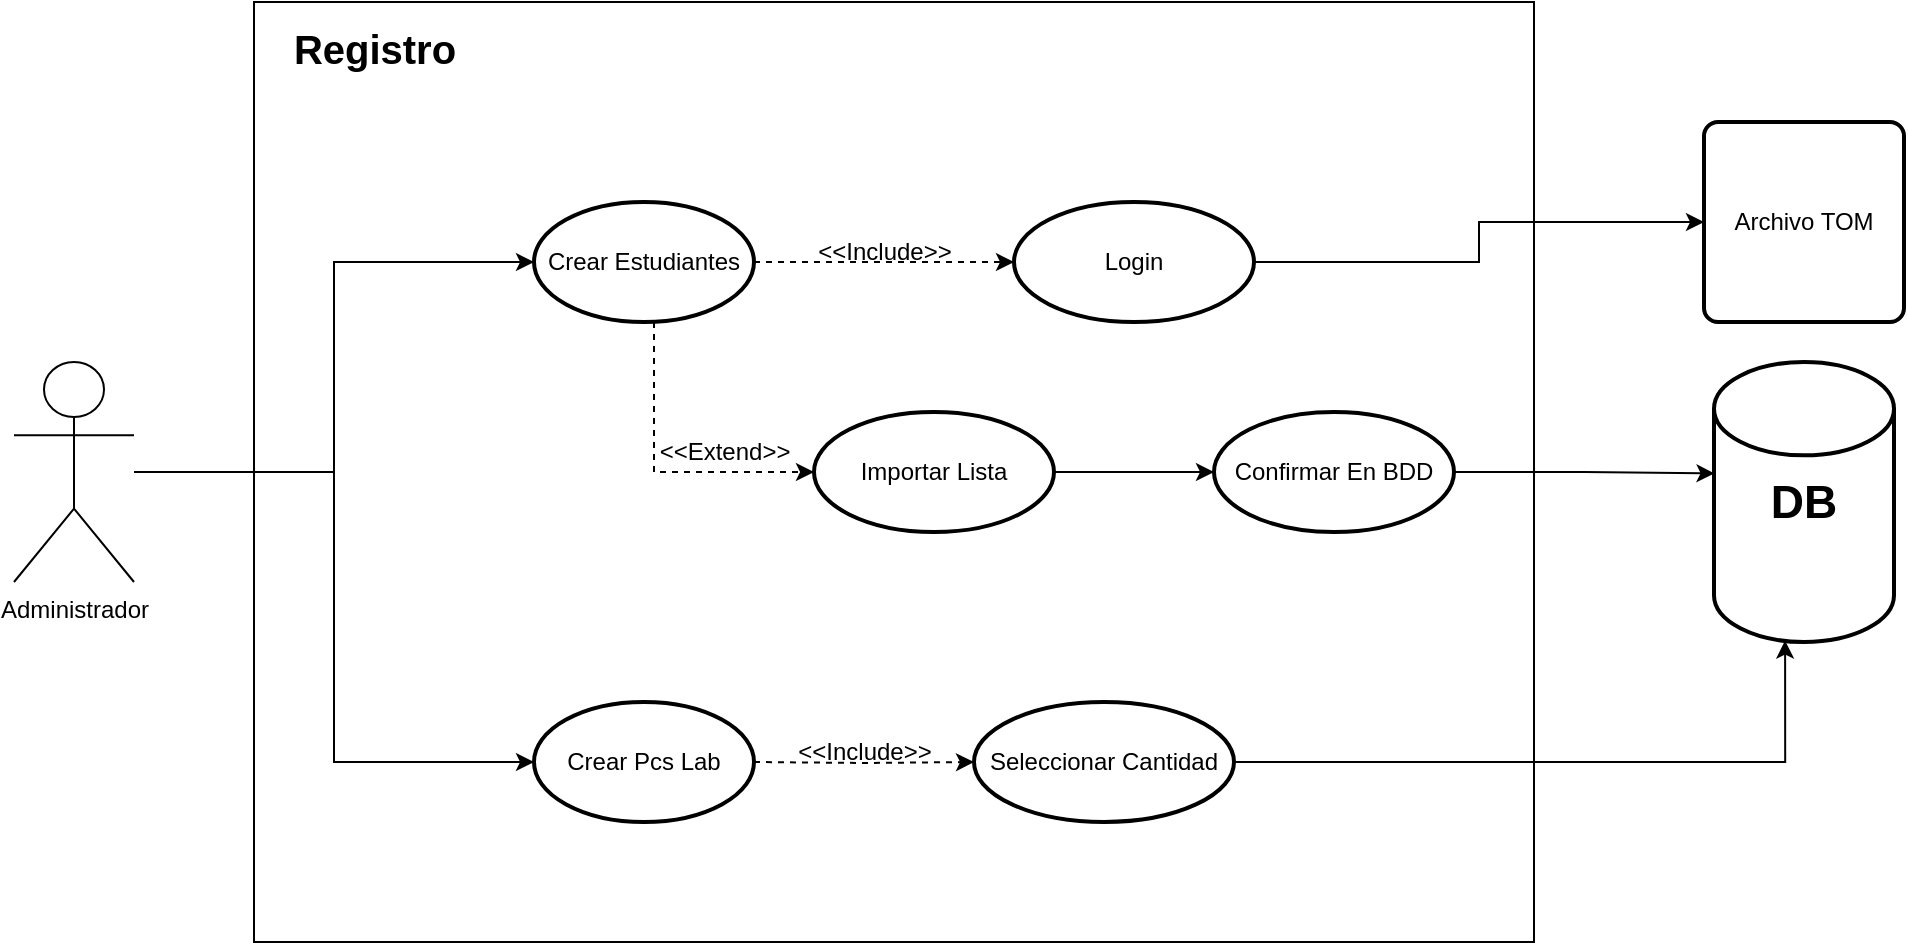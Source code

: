<mxfile version="27.0.9" pages="4">
  <diagram name="Admin-Registro" id="hRh2slbCF-3nwMbKpo4l">
    <mxGraphModel dx="1678" dy="989" grid="1" gridSize="10" guides="1" tooltips="1" connect="1" arrows="1" fold="1" page="1" pageScale="1" pageWidth="827" pageHeight="1169" math="0" shadow="0">
      <root>
        <mxCell id="0" />
        <mxCell id="1" parent="0" />
        <mxCell id="O4ofB0frYZxHXJ5vK1Hu-1" value="Administrador&lt;div&gt;&lt;br&gt;&lt;/div&gt;" style="shape=umlActor;verticalLabelPosition=bottom;verticalAlign=top;html=1;outlineConnect=0;" vertex="1" parent="1">
          <mxGeometry x="80" y="260" width="60" height="110" as="geometry" />
        </mxCell>
        <mxCell id="O4ofB0frYZxHXJ5vK1Hu-4" value="" style="rounded=0;whiteSpace=wrap;html=1;fillColor=none;" vertex="1" parent="1">
          <mxGeometry x="200" y="80" width="640" height="470" as="geometry" />
        </mxCell>
        <mxCell id="O4ofB0frYZxHXJ5vK1Hu-6" value="Crear Estudiantes" style="strokeWidth=2;html=1;shape=mxgraph.flowchart.start_1;whiteSpace=wrap;" vertex="1" parent="1">
          <mxGeometry x="340" y="180" width="110" height="60" as="geometry" />
        </mxCell>
        <mxCell id="O4ofB0frYZxHXJ5vK1Hu-7" value="&lt;b&gt;Registro&lt;/b&gt;&lt;div&gt;&lt;br&gt;&lt;/div&gt;" style="text;html=1;align=center;verticalAlign=middle;resizable=0;points=[];autosize=1;strokeColor=none;fillColor=none;fontSize=20;" vertex="1" parent="1">
          <mxGeometry x="210" y="85" width="100" height="60" as="geometry" />
        </mxCell>
        <mxCell id="F97q_GYrHFXpdCZgEwnb-6" style="edgeStyle=orthogonalEdgeStyle;rounded=0;orthogonalLoop=1;jettySize=auto;html=1;entryX=0;entryY=0.5;entryDx=0;entryDy=0;" edge="1" parent="1" source="O4ofB0frYZxHXJ5vK1Hu-8" target="F97q_GYrHFXpdCZgEwnb-5">
          <mxGeometry relative="1" as="geometry" />
        </mxCell>
        <mxCell id="O4ofB0frYZxHXJ5vK1Hu-8" value="Login" style="strokeWidth=2;html=1;shape=mxgraph.flowchart.start_1;whiteSpace=wrap;" vertex="1" parent="1">
          <mxGeometry x="580" y="180" width="120" height="60" as="geometry" />
        </mxCell>
        <mxCell id="O4ofB0frYZxHXJ5vK1Hu-9" style="edgeStyle=orthogonalEdgeStyle;rounded=0;orthogonalLoop=1;jettySize=auto;html=1;entryX=0;entryY=0.5;entryDx=0;entryDy=0;entryPerimeter=0;dashed=1;" edge="1" parent="1" source="O4ofB0frYZxHXJ5vK1Hu-6" target="O4ofB0frYZxHXJ5vK1Hu-8">
          <mxGeometry relative="1" as="geometry" />
        </mxCell>
        <mxCell id="O4ofB0frYZxHXJ5vK1Hu-10" value="&amp;lt;&amp;lt;Include&amp;gt;&amp;gt;" style="text;html=1;align=center;verticalAlign=middle;resizable=0;points=[];autosize=1;strokeColor=none;fillColor=none;" vertex="1" parent="1">
          <mxGeometry x="470" y="190" width="90" height="30" as="geometry" />
        </mxCell>
        <mxCell id="O4ofB0frYZxHXJ5vK1Hu-11" style="edgeStyle=orthogonalEdgeStyle;rounded=0;orthogonalLoop=1;jettySize=auto;html=1;entryX=0;entryY=0.5;entryDx=0;entryDy=0;entryPerimeter=0;" edge="1" parent="1" source="O4ofB0frYZxHXJ5vK1Hu-1" target="O4ofB0frYZxHXJ5vK1Hu-6">
          <mxGeometry relative="1" as="geometry" />
        </mxCell>
        <mxCell id="O4ofB0frYZxHXJ5vK1Hu-12" value="Crear Pcs Lab" style="strokeWidth=2;html=1;shape=mxgraph.flowchart.start_1;whiteSpace=wrap;" vertex="1" parent="1">
          <mxGeometry x="340" y="430" width="110" height="60" as="geometry" />
        </mxCell>
        <mxCell id="O4ofB0frYZxHXJ5vK1Hu-13" style="edgeStyle=orthogonalEdgeStyle;rounded=0;orthogonalLoop=1;jettySize=auto;html=1;entryX=0;entryY=0.5;entryDx=0;entryDy=0;entryPerimeter=0;" edge="1" parent="1" source="O4ofB0frYZxHXJ5vK1Hu-1" target="O4ofB0frYZxHXJ5vK1Hu-12">
          <mxGeometry relative="1" as="geometry" />
        </mxCell>
        <mxCell id="O4ofB0frYZxHXJ5vK1Hu-14" value="Seleccionar Cantidad" style="strokeWidth=2;html=1;shape=mxgraph.flowchart.start_1;whiteSpace=wrap;" vertex="1" parent="1">
          <mxGeometry x="560" y="430" width="130" height="60" as="geometry" />
        </mxCell>
        <mxCell id="O4ofB0frYZxHXJ5vK1Hu-15" style="edgeStyle=orthogonalEdgeStyle;rounded=0;orthogonalLoop=1;jettySize=auto;html=1;entryX=0;entryY=0.5;entryDx=0;entryDy=0;entryPerimeter=0;dashed=1;" edge="1" parent="1" target="O4ofB0frYZxHXJ5vK1Hu-14">
          <mxGeometry relative="1" as="geometry">
            <mxPoint x="450" y="460" as="sourcePoint" />
            <mxPoint x="580" y="460" as="targetPoint" />
          </mxGeometry>
        </mxCell>
        <mxCell id="O4ofB0frYZxHXJ5vK1Hu-16" value="&amp;lt;&amp;lt;Include&amp;gt;&amp;gt;" style="text;html=1;align=center;verticalAlign=middle;resizable=0;points=[];autosize=1;strokeColor=none;fillColor=none;" vertex="1" parent="1">
          <mxGeometry x="460" y="440" width="90" height="30" as="geometry" />
        </mxCell>
        <mxCell id="O4ofB0frYZxHXJ5vK1Hu-17" value="Importar Lista" style="strokeWidth=2;html=1;shape=mxgraph.flowchart.start_1;whiteSpace=wrap;" vertex="1" parent="1">
          <mxGeometry x="480" y="285" width="120" height="60" as="geometry" />
        </mxCell>
        <mxCell id="O4ofB0frYZxHXJ5vK1Hu-18" style="edgeStyle=orthogonalEdgeStyle;rounded=0;orthogonalLoop=1;jettySize=auto;html=1;entryX=0;entryY=0.5;entryDx=0;entryDy=0;entryPerimeter=0;dashed=1;" edge="1" parent="1" source="O4ofB0frYZxHXJ5vK1Hu-6" target="O4ofB0frYZxHXJ5vK1Hu-17">
          <mxGeometry relative="1" as="geometry">
            <Array as="points">
              <mxPoint x="400" y="315" />
            </Array>
          </mxGeometry>
        </mxCell>
        <mxCell id="O4ofB0frYZxHXJ5vK1Hu-19" value="&amp;lt;&amp;lt;Extend&amp;gt;&amp;gt;" style="text;html=1;align=center;verticalAlign=middle;resizable=0;points=[];autosize=1;strokeColor=none;fillColor=none;" vertex="1" parent="1">
          <mxGeometry x="390" y="290" width="90" height="30" as="geometry" />
        </mxCell>
        <mxCell id="O4ofB0frYZxHXJ5vK1Hu-20" value="Confirmar En BDD" style="strokeWidth=2;html=1;shape=mxgraph.flowchart.start_1;whiteSpace=wrap;" vertex="1" parent="1">
          <mxGeometry x="680" y="285" width="120" height="60" as="geometry" />
        </mxCell>
        <mxCell id="O4ofB0frYZxHXJ5vK1Hu-21" style="edgeStyle=orthogonalEdgeStyle;rounded=0;orthogonalLoop=1;jettySize=auto;html=1;entryX=0;entryY=0.5;entryDx=0;entryDy=0;entryPerimeter=0;" edge="1" parent="1" source="O4ofB0frYZxHXJ5vK1Hu-17" target="O4ofB0frYZxHXJ5vK1Hu-20">
          <mxGeometry relative="1" as="geometry" />
        </mxCell>
        <mxCell id="F97q_GYrHFXpdCZgEwnb-1" value="&lt;b&gt;&lt;font style=&quot;font-size: 23px;&quot;&gt;DB&lt;/font&gt;&lt;/b&gt;" style="strokeWidth=2;html=1;shape=mxgraph.flowchart.database;whiteSpace=wrap;" vertex="1" parent="1">
          <mxGeometry x="930" y="260" width="90" height="140" as="geometry" />
        </mxCell>
        <mxCell id="F97q_GYrHFXpdCZgEwnb-3" style="edgeStyle=orthogonalEdgeStyle;rounded=0;orthogonalLoop=1;jettySize=auto;html=1;entryX=0.003;entryY=0.398;entryDx=0;entryDy=0;entryPerimeter=0;" edge="1" parent="1" source="O4ofB0frYZxHXJ5vK1Hu-20" target="F97q_GYrHFXpdCZgEwnb-1">
          <mxGeometry relative="1" as="geometry" />
        </mxCell>
        <mxCell id="F97q_GYrHFXpdCZgEwnb-4" style="edgeStyle=orthogonalEdgeStyle;rounded=0;orthogonalLoop=1;jettySize=auto;html=1;entryX=0.395;entryY=0.995;entryDx=0;entryDy=0;entryPerimeter=0;" edge="1" parent="1" source="O4ofB0frYZxHXJ5vK1Hu-14" target="F97q_GYrHFXpdCZgEwnb-1">
          <mxGeometry relative="1" as="geometry" />
        </mxCell>
        <mxCell id="F97q_GYrHFXpdCZgEwnb-5" value="Archivo TOM" style="rounded=1;whiteSpace=wrap;html=1;absoluteArcSize=1;arcSize=14;strokeWidth=2;" vertex="1" parent="1">
          <mxGeometry x="925" y="140" width="100" height="100" as="geometry" />
        </mxCell>
      </root>
    </mxGraphModel>
  </diagram>
  <diagram id="Asv4JPBkJRdt-IEgV6-B" name="Admin-Visualizar">
    <mxGraphModel dx="1426" dy="841" grid="1" gridSize="10" guides="1" tooltips="1" connect="1" arrows="1" fold="1" page="1" pageScale="1" pageWidth="827" pageHeight="1169" math="0" shadow="0">
      <root>
        <mxCell id="0" />
        <mxCell id="1" parent="0" />
        <mxCell id="0qAp2uX-QycjOBD4z7a2-1" value="Administrador&lt;div&gt;&lt;br&gt;&lt;/div&gt;" style="shape=umlActor;verticalLabelPosition=bottom;verticalAlign=top;html=1;outlineConnect=0;" vertex="1" parent="1">
          <mxGeometry x="90" y="220" width="60" height="110" as="geometry" />
        </mxCell>
        <mxCell id="Fjf2aFWzAJABlvK8MIRo-1" value="&lt;div&gt;&lt;b&gt;Visualizar&lt;/b&gt;&lt;/div&gt;" style="text;html=1;align=center;verticalAlign=middle;resizable=0;points=[];autosize=1;strokeColor=none;fillColor=none;fontSize=20;" vertex="1" parent="1">
          <mxGeometry x="200" y="100" width="120" height="40" as="geometry" />
        </mxCell>
        <mxCell id="cZfT-byspSeiIFzExXT_-1" value="" style="rounded=0;whiteSpace=wrap;html=1;fillColor=none;" vertex="1" parent="1">
          <mxGeometry x="177.5" y="80" width="692.5" height="470" as="geometry" />
        </mxCell>
        <mxCell id="DDZNuPyHF9_xDlyrBxOl-11" value="" style="edgeStyle=orthogonalEdgeStyle;rounded=0;orthogonalLoop=1;jettySize=auto;html=1;dashed=1;" edge="1" parent="1" source="DDZNuPyHF9_xDlyrBxOl-1" target="DDZNuPyHF9_xDlyrBxOl-3">
          <mxGeometry relative="1" as="geometry" />
        </mxCell>
        <mxCell id="DDZNuPyHF9_xDlyrBxOl-1" value="Listado de PC" style="strokeWidth=2;html=1;shape=mxgraph.flowchart.start_1;whiteSpace=wrap;" vertex="1" parent="1">
          <mxGeometry x="270" y="180" width="110" height="60" as="geometry" />
        </mxCell>
        <mxCell id="HqB-uhu72Zvf6ughG2KH-2" style="edgeStyle=orthogonalEdgeStyle;rounded=0;orthogonalLoop=1;jettySize=auto;html=1;exitX=1;exitY=0.5;exitDx=0;exitDy=0;exitPerimeter=0;entryX=0;entryY=0.5;entryDx=0;entryDy=0;" edge="1" parent="1" source="DDZNuPyHF9_xDlyrBxOl-2" target="HqB-uhu72Zvf6ughG2KH-1">
          <mxGeometry relative="1" as="geometry" />
        </mxCell>
        <mxCell id="DDZNuPyHF9_xDlyrBxOl-2" value="Login" style="strokeWidth=2;html=1;shape=mxgraph.flowchart.start_1;whiteSpace=wrap;" vertex="1" parent="1">
          <mxGeometry x="717" y="255" width="110" height="60" as="geometry" />
        </mxCell>
        <mxCell id="DDZNuPyHF9_xDlyrBxOl-3" value="Filtrado por Estado" style="strokeWidth=2;html=1;shape=mxgraph.flowchart.start_1;whiteSpace=wrap;" vertex="1" parent="1">
          <mxGeometry x="265" y="310" width="120" height="60" as="geometry" />
        </mxCell>
        <mxCell id="DDZNuPyHF9_xDlyrBxOl-4" value="Filtrado por Fecha/hora" style="strokeWidth=2;html=1;shape=mxgraph.flowchart.start_1;whiteSpace=wrap;" vertex="1" parent="1">
          <mxGeometry x="520" y="310" width="120" height="60" as="geometry" />
        </mxCell>
        <mxCell id="DDZNuPyHF9_xDlyrBxOl-5" value="Chart O Grafica" style="strokeWidth=2;html=1;shape=mxgraph.flowchart.start_1;whiteSpace=wrap;" vertex="1" parent="1">
          <mxGeometry x="270" y="420" width="120" height="60" as="geometry" />
        </mxCell>
        <mxCell id="DDZNuPyHF9_xDlyrBxOl-6" style="edgeStyle=orthogonalEdgeStyle;rounded=0;orthogonalLoop=1;jettySize=auto;html=1;entryX=0;entryY=0.5;entryDx=0;entryDy=0;entryPerimeter=0;" edge="1" parent="1" source="0qAp2uX-QycjOBD4z7a2-1" target="DDZNuPyHF9_xDlyrBxOl-1">
          <mxGeometry relative="1" as="geometry" />
        </mxCell>
        <mxCell id="DDZNuPyHF9_xDlyrBxOl-7" style="edgeStyle=orthogonalEdgeStyle;rounded=0;orthogonalLoop=1;jettySize=auto;html=1;entryX=0;entryY=0.5;entryDx=0;entryDy=0;entryPerimeter=0;" edge="1" parent="1" source="0qAp2uX-QycjOBD4z7a2-1" target="DDZNuPyHF9_xDlyrBxOl-5">
          <mxGeometry relative="1" as="geometry" />
        </mxCell>
        <mxCell id="DDZNuPyHF9_xDlyrBxOl-8" style="edgeStyle=orthogonalEdgeStyle;rounded=0;orthogonalLoop=1;jettySize=auto;html=1;entryX=0.5;entryY=0;entryDx=0;entryDy=0;entryPerimeter=0;dashed=1;" edge="1" parent="1" source="DDZNuPyHF9_xDlyrBxOl-1" target="DDZNuPyHF9_xDlyrBxOl-2">
          <mxGeometry relative="1" as="geometry" />
        </mxCell>
        <mxCell id="DDZNuPyHF9_xDlyrBxOl-12" style="edgeStyle=orthogonalEdgeStyle;rounded=0;orthogonalLoop=1;jettySize=auto;html=1;exitX=0.855;exitY=0.855;exitDx=0;exitDy=0;exitPerimeter=0;entryX=0;entryY=0.5;entryDx=0;entryDy=0;entryPerimeter=0;dashed=1;" edge="1" parent="1" source="DDZNuPyHF9_xDlyrBxOl-1" target="DDZNuPyHF9_xDlyrBxOl-4">
          <mxGeometry relative="1" as="geometry" />
        </mxCell>
        <mxCell id="cgBWv3MKgyYimQvP2A2I-1" value="&amp;lt;&amp;lt;Extend&amp;gt;&amp;gt;" style="text;html=1;align=center;verticalAlign=middle;resizable=0;points=[];autosize=1;strokeColor=none;fillColor=none;" vertex="1" parent="1">
          <mxGeometry x="440" y="310" width="90" height="30" as="geometry" />
        </mxCell>
        <mxCell id="cgBWv3MKgyYimQvP2A2I-2" value="&amp;lt;&amp;lt;Extend&amp;gt;&amp;gt;" style="text;html=1;align=center;verticalAlign=middle;resizable=0;points=[];autosize=1;strokeColor=none;fillColor=none;" vertex="1" parent="1">
          <mxGeometry x="300" y="270" width="90" height="30" as="geometry" />
        </mxCell>
        <mxCell id="cgBWv3MKgyYimQvP2A2I-4" value="&amp;lt;&amp;lt;Include&amp;gt;&amp;gt;" style="text;html=1;align=center;verticalAlign=middle;resizable=0;points=[];autosize=1;strokeColor=none;fillColor=none;" vertex="1" parent="1">
          <mxGeometry x="500" y="180" width="90" height="30" as="geometry" />
        </mxCell>
        <mxCell id="cgBWv3MKgyYimQvP2A2I-5" style="edgeStyle=orthogonalEdgeStyle;rounded=0;orthogonalLoop=1;jettySize=auto;html=1;entryX=0.5;entryY=1;entryDx=0;entryDy=0;entryPerimeter=0;dashed=1;" edge="1" parent="1" source="DDZNuPyHF9_xDlyrBxOl-5" target="DDZNuPyHF9_xDlyrBxOl-2">
          <mxGeometry relative="1" as="geometry" />
        </mxCell>
        <mxCell id="cgBWv3MKgyYimQvP2A2I-6" value="&amp;lt;&amp;lt;Include&amp;gt;&amp;gt;" style="text;html=1;align=center;verticalAlign=middle;resizable=0;points=[];autosize=1;strokeColor=none;fillColor=none;" vertex="1" parent="1">
          <mxGeometry x="520" y="430" width="90" height="30" as="geometry" />
        </mxCell>
        <mxCell id="GjgLsYw5X0wkGVi2AcBJ-1" value="&lt;b&gt;&lt;font style=&quot;font-size: 23px;&quot;&gt;DB&lt;/font&gt;&lt;/b&gt;" style="strokeWidth=2;html=1;shape=mxgraph.flowchart.database;whiteSpace=wrap;" vertex="1" parent="1">
          <mxGeometry x="955" y="360" width="90" height="140" as="geometry" />
        </mxCell>
        <mxCell id="HqB-uhu72Zvf6ughG2KH-1" value="Archivo TOM" style="rounded=1;whiteSpace=wrap;html=1;absoluteArcSize=1;arcSize=14;strokeWidth=2;" vertex="1" parent="1">
          <mxGeometry x="950" y="235" width="100" height="100" as="geometry" />
        </mxCell>
        <mxCell id="SpMtOKQjPLQPnNn0y5su-2" style="edgeStyle=orthogonalEdgeStyle;rounded=0;orthogonalLoop=1;jettySize=auto;html=1;entryX=0;entryY=0.5;entryDx=0;entryDy=0;entryPerimeter=0;" edge="1" parent="1" source="DDZNuPyHF9_xDlyrBxOl-3" target="GjgLsYw5X0wkGVi2AcBJ-1">
          <mxGeometry relative="1" as="geometry">
            <Array as="points">
              <mxPoint x="325" y="410" />
              <mxPoint x="670" y="410" />
              <mxPoint x="670" y="430" />
            </Array>
          </mxGeometry>
        </mxCell>
        <mxCell id="SpMtOKQjPLQPnNn0y5su-3" style="edgeStyle=orthogonalEdgeStyle;rounded=0;orthogonalLoop=1;jettySize=auto;html=1;" edge="1" parent="1" source="DDZNuPyHF9_xDlyrBxOl-4">
          <mxGeometry relative="1" as="geometry">
            <mxPoint x="956" y="390" as="targetPoint" />
            <Array as="points">
              <mxPoint x="580" y="390" />
              <mxPoint x="956" y="390" />
            </Array>
          </mxGeometry>
        </mxCell>
      </root>
    </mxGraphModel>
  </diagram>
  <diagram id="SW0Llr0ANCNBfKEusVQq" name="Admin-Cambio de Estado">
    <mxGraphModel dx="1426" dy="841" grid="1" gridSize="10" guides="1" tooltips="1" connect="1" arrows="1" fold="1" page="1" pageScale="1" pageWidth="827" pageHeight="1169" math="0" shadow="0">
      <root>
        <mxCell id="0" />
        <mxCell id="1" parent="0" />
        <mxCell id="cWuhlw6wssSSidb1cSTb-1" value="Administrador&lt;div&gt;&lt;br&gt;&lt;/div&gt;" style="shape=umlActor;verticalLabelPosition=bottom;verticalAlign=top;html=1;outlineConnect=0;" vertex="1" parent="1">
          <mxGeometry x="160" y="220" width="60" height="110" as="geometry" />
        </mxCell>
        <mxCell id="tedsWsza2wCv90wXPi8x-1" value="" style="rounded=0;whiteSpace=wrap;html=1;fillColor=none;" vertex="1" parent="1">
          <mxGeometry x="260" y="60" width="615" height="560" as="geometry" />
        </mxCell>
        <mxCell id="B63UHe2enUX7GLr0qm6N-1" value="&lt;div&gt;&lt;b&gt;Cambio de Estado&lt;/b&gt;&lt;/div&gt;" style="text;html=1;align=center;verticalAlign=middle;resizable=0;points=[];autosize=1;strokeColor=none;fillColor=none;fontSize=20;" vertex="1" parent="1">
          <mxGeometry x="280" y="90" width="200" height="40" as="geometry" />
        </mxCell>
        <mxCell id="-8yo3jFNhywMl9Ab7tmS-1" value="Seleccionar PC" style="strokeWidth=2;html=1;shape=mxgraph.flowchart.start_1;whiteSpace=wrap;" vertex="1" parent="1">
          <mxGeometry x="325" y="180" width="110" height="60" as="geometry" />
        </mxCell>
        <mxCell id="zHUz_w53zDcoegoxDQ9Z-2" style="edgeStyle=orthogonalEdgeStyle;rounded=0;orthogonalLoop=1;jettySize=auto;html=1;entryX=0;entryY=0.5;entryDx=0;entryDy=0;" edge="1" parent="1" source="-8yo3jFNhywMl9Ab7tmS-2" target="zHUz_w53zDcoegoxDQ9Z-1">
          <mxGeometry relative="1" as="geometry" />
        </mxCell>
        <mxCell id="-8yo3jFNhywMl9Ab7tmS-2" value="Login" style="strokeWidth=2;html=1;shape=mxgraph.flowchart.start_1;whiteSpace=wrap;" vertex="1" parent="1">
          <mxGeometry x="630" y="180" width="110" height="60" as="geometry" />
        </mxCell>
        <mxCell id="-8yo3jFNhywMl9Ab7tmS-3" style="edgeStyle=orthogonalEdgeStyle;rounded=0;orthogonalLoop=1;jettySize=auto;html=1;entryX=0;entryY=0.5;entryDx=0;entryDy=0;entryPerimeter=0;dashed=1;" edge="1" parent="1" source="-8yo3jFNhywMl9Ab7tmS-1" target="-8yo3jFNhywMl9Ab7tmS-2">
          <mxGeometry relative="1" as="geometry" />
        </mxCell>
        <mxCell id="DWScaJqFKae-jo1ouCnX-1" value="&amp;lt;&amp;lt;Include&amp;gt;&amp;gt;" style="text;html=1;align=center;verticalAlign=middle;resizable=0;points=[];autosize=1;strokeColor=none;fillColor=none;" vertex="1" parent="1">
          <mxGeometry x="490" y="180" width="90" height="30" as="geometry" />
        </mxCell>
        <mxCell id="DWScaJqFKae-jo1ouCnX-2" value="Agregar Comentario" style="strokeWidth=2;html=1;shape=mxgraph.flowchart.start_1;whiteSpace=wrap;" vertex="1" parent="1">
          <mxGeometry x="325" y="340" width="110" height="60" as="geometry" />
        </mxCell>
        <mxCell id="DWScaJqFKae-jo1ouCnX-3" value="Asignar Estado" style="strokeWidth=2;html=1;shape=mxgraph.flowchart.start_1;whiteSpace=wrap;" vertex="1" parent="1">
          <mxGeometry x="510" y="340" width="120" height="60" as="geometry" />
        </mxCell>
        <mxCell id="DWScaJqFKae-jo1ouCnX-5" style="edgeStyle=orthogonalEdgeStyle;rounded=0;orthogonalLoop=1;jettySize=auto;html=1;entryX=0.5;entryY=0;entryDx=0;entryDy=0;entryPerimeter=0;dashed=1;" edge="1" parent="1" source="-8yo3jFNhywMl9Ab7tmS-1" target="DWScaJqFKae-jo1ouCnX-2">
          <mxGeometry relative="1" as="geometry" />
        </mxCell>
        <mxCell id="DWScaJqFKae-jo1ouCnX-6" style="edgeStyle=orthogonalEdgeStyle;rounded=0;orthogonalLoop=1;jettySize=auto;html=1;exitX=0.855;exitY=0.855;exitDx=0;exitDy=0;exitPerimeter=0;entryX=0.5;entryY=0;entryDx=0;entryDy=0;entryPerimeter=0;" edge="1" parent="1" source="-8yo3jFNhywMl9Ab7tmS-1" target="DWScaJqFKae-jo1ouCnX-3">
          <mxGeometry relative="1" as="geometry" />
        </mxCell>
        <mxCell id="DWScaJqFKae-jo1ouCnX-7" style="edgeStyle=orthogonalEdgeStyle;rounded=0;orthogonalLoop=1;jettySize=auto;html=1;entryX=0;entryY=0.5;entryDx=0;entryDy=0;entryPerimeter=0;" edge="1" parent="1" source="cWuhlw6wssSSidb1cSTb-1" target="-8yo3jFNhywMl9Ab7tmS-1">
          <mxGeometry relative="1" as="geometry" />
        </mxCell>
        <mxCell id="zHUz_w53zDcoegoxDQ9Z-1" value="Archivo TOM" style="rounded=1;whiteSpace=wrap;html=1;absoluteArcSize=1;arcSize=14;strokeWidth=2;" vertex="1" parent="1">
          <mxGeometry x="960" y="160" width="100" height="100" as="geometry" />
        </mxCell>
        <mxCell id="zHUz_w53zDcoegoxDQ9Z-3" value="&amp;lt;&amp;lt;Extend&amp;gt;&amp;gt;" style="text;html=1;align=center;verticalAlign=middle;resizable=0;points=[];autosize=1;strokeColor=none;fillColor=none;" vertex="1" parent="1">
          <mxGeometry x="360" y="280" width="90" height="30" as="geometry" />
        </mxCell>
        <mxCell id="k3SZzf0GFAbvaBpmHeh--1" value="&lt;b&gt;&lt;font style=&quot;font-size: 23px;&quot;&gt;DB&lt;/font&gt;&lt;/b&gt;" style="strokeWidth=2;html=1;shape=mxgraph.flowchart.database;whiteSpace=wrap;" vertex="1" parent="1">
          <mxGeometry x="960" y="310" width="90" height="140" as="geometry" />
        </mxCell>
        <mxCell id="k3SZzf0GFAbvaBpmHeh--2" style="edgeStyle=orthogonalEdgeStyle;rounded=0;orthogonalLoop=1;jettySize=auto;html=1;entryX=-0.011;entryY=0.45;entryDx=0;entryDy=0;entryPerimeter=0;" edge="1" parent="1" source="DWScaJqFKae-jo1ouCnX-3" target="k3SZzf0GFAbvaBpmHeh--1">
          <mxGeometry relative="1" as="geometry" />
        </mxCell>
        <mxCell id="k3SZzf0GFAbvaBpmHeh--3" style="edgeStyle=orthogonalEdgeStyle;rounded=0;orthogonalLoop=1;jettySize=auto;html=1;entryX=0.033;entryY=0.736;entryDx=0;entryDy=0;entryPerimeter=0;" edge="1" parent="1" source="DWScaJqFKae-jo1ouCnX-2" target="k3SZzf0GFAbvaBpmHeh--1">
          <mxGeometry relative="1" as="geometry">
            <Array as="points">
              <mxPoint x="380" y="420" />
              <mxPoint x="698" y="420" />
              <mxPoint x="698" y="413" />
            </Array>
          </mxGeometry>
        </mxCell>
      </root>
    </mxGraphModel>
  </diagram>
  <diagram id="o7H6Y2QmZHxlHqglPRZ8" name="Estudiante-Cambio de Estado">
    <mxGraphModel dx="1678" dy="989" grid="1" gridSize="10" guides="1" tooltips="1" connect="1" arrows="1" fold="1" page="1" pageScale="1" pageWidth="827" pageHeight="1169" math="0" shadow="0">
      <root>
        <mxCell id="0" />
        <mxCell id="1" parent="0" />
        <mxCell id="FHHzyU6ML2j5Coe6oDC0-1" value="&lt;div&gt;Estudiante&lt;/div&gt;" style="shape=umlActor;verticalLabelPosition=bottom;verticalAlign=top;html=1;outlineConnect=0;" vertex="1" parent="1">
          <mxGeometry x="20" y="270" width="60" height="110" as="geometry" />
        </mxCell>
        <mxCell id="FHHzyU6ML2j5Coe6oDC0-2" value="" style="rounded=0;whiteSpace=wrap;html=1;fillColor=none;" vertex="1" parent="1">
          <mxGeometry x="120" y="110" width="615" height="560" as="geometry" />
        </mxCell>
        <mxCell id="FHHzyU6ML2j5Coe6oDC0-3" value="&lt;div&gt;&lt;b&gt;Cambio de Estado&lt;/b&gt;&lt;/div&gt;" style="text;html=1;align=center;verticalAlign=middle;resizable=0;points=[];autosize=1;strokeColor=none;fillColor=none;fontSize=20;" vertex="1" parent="1">
          <mxGeometry x="140" y="140" width="200" height="40" as="geometry" />
        </mxCell>
        <mxCell id="FHHzyU6ML2j5Coe6oDC0-4" value="Seleccionar PC" style="strokeWidth=2;html=1;shape=mxgraph.flowchart.start_1;whiteSpace=wrap;" vertex="1" parent="1">
          <mxGeometry x="185" y="230" width="110" height="60" as="geometry" />
        </mxCell>
        <mxCell id="FHHzyU6ML2j5Coe6oDC0-5" style="edgeStyle=orthogonalEdgeStyle;rounded=0;orthogonalLoop=1;jettySize=auto;html=1;entryX=0;entryY=0.5;entryDx=0;entryDy=0;" edge="1" parent="1" source="FHHzyU6ML2j5Coe6oDC0-6" target="FHHzyU6ML2j5Coe6oDC0-14">
          <mxGeometry relative="1" as="geometry" />
        </mxCell>
        <mxCell id="FHHzyU6ML2j5Coe6oDC0-6" value="Login" style="strokeWidth=2;html=1;shape=mxgraph.flowchart.start_1;whiteSpace=wrap;" vertex="1" parent="1">
          <mxGeometry x="490" y="230" width="110" height="60" as="geometry" />
        </mxCell>
        <mxCell id="FHHzyU6ML2j5Coe6oDC0-7" style="edgeStyle=orthogonalEdgeStyle;rounded=0;orthogonalLoop=1;jettySize=auto;html=1;entryX=0;entryY=0.5;entryDx=0;entryDy=0;entryPerimeter=0;dashed=1;" edge="1" parent="1" source="FHHzyU6ML2j5Coe6oDC0-4" target="FHHzyU6ML2j5Coe6oDC0-6">
          <mxGeometry relative="1" as="geometry" />
        </mxCell>
        <mxCell id="FHHzyU6ML2j5Coe6oDC0-8" value="&amp;lt;&amp;lt;Include&amp;gt;&amp;gt;" style="text;html=1;align=center;verticalAlign=middle;resizable=0;points=[];autosize=1;strokeColor=none;fillColor=none;" vertex="1" parent="1">
          <mxGeometry x="350" y="230" width="90" height="30" as="geometry" />
        </mxCell>
        <mxCell id="FHHzyU6ML2j5Coe6oDC0-9" value="Agregar Comentario" style="strokeWidth=2;html=1;shape=mxgraph.flowchart.start_1;whiteSpace=wrap;" vertex="1" parent="1">
          <mxGeometry x="185" y="390" width="110" height="60" as="geometry" />
        </mxCell>
        <mxCell id="FHHzyU6ML2j5Coe6oDC0-10" value="Asignar Estado" style="strokeWidth=2;html=1;shape=mxgraph.flowchart.start_1;whiteSpace=wrap;" vertex="1" parent="1">
          <mxGeometry x="370" y="390" width="120" height="60" as="geometry" />
        </mxCell>
        <mxCell id="FHHzyU6ML2j5Coe6oDC0-11" style="edgeStyle=orthogonalEdgeStyle;rounded=0;orthogonalLoop=1;jettySize=auto;html=1;entryX=0.5;entryY=0;entryDx=0;entryDy=0;entryPerimeter=0;dashed=1;" edge="1" parent="1" source="FHHzyU6ML2j5Coe6oDC0-4" target="FHHzyU6ML2j5Coe6oDC0-9">
          <mxGeometry relative="1" as="geometry" />
        </mxCell>
        <mxCell id="FHHzyU6ML2j5Coe6oDC0-12" style="edgeStyle=orthogonalEdgeStyle;rounded=0;orthogonalLoop=1;jettySize=auto;html=1;exitX=0.855;exitY=0.855;exitDx=0;exitDy=0;exitPerimeter=0;entryX=0.5;entryY=0;entryDx=0;entryDy=0;entryPerimeter=0;" edge="1" parent="1" source="FHHzyU6ML2j5Coe6oDC0-4" target="FHHzyU6ML2j5Coe6oDC0-10">
          <mxGeometry relative="1" as="geometry" />
        </mxCell>
        <mxCell id="FHHzyU6ML2j5Coe6oDC0-13" style="edgeStyle=orthogonalEdgeStyle;rounded=0;orthogonalLoop=1;jettySize=auto;html=1;entryX=0;entryY=0.5;entryDx=0;entryDy=0;entryPerimeter=0;" edge="1" parent="1" source="FHHzyU6ML2j5Coe6oDC0-1" target="FHHzyU6ML2j5Coe6oDC0-4">
          <mxGeometry relative="1" as="geometry" />
        </mxCell>
        <mxCell id="FHHzyU6ML2j5Coe6oDC0-14" value="Archivo TOM" style="rounded=1;whiteSpace=wrap;html=1;absoluteArcSize=1;arcSize=14;strokeWidth=2;" vertex="1" parent="1">
          <mxGeometry x="820" y="210" width="100" height="100" as="geometry" />
        </mxCell>
        <mxCell id="FHHzyU6ML2j5Coe6oDC0-15" value="&amp;lt;&amp;lt;Extend&amp;gt;&amp;gt;" style="text;html=1;align=center;verticalAlign=middle;resizable=0;points=[];autosize=1;strokeColor=none;fillColor=none;" vertex="1" parent="1">
          <mxGeometry x="220" y="330" width="90" height="30" as="geometry" />
        </mxCell>
        <mxCell id="FHHzyU6ML2j5Coe6oDC0-16" value="&lt;b&gt;&lt;font style=&quot;font-size: 23px;&quot;&gt;DB&lt;/font&gt;&lt;/b&gt;" style="strokeWidth=2;html=1;shape=mxgraph.flowchart.database;whiteSpace=wrap;" vertex="1" parent="1">
          <mxGeometry x="820" y="360" width="90" height="140" as="geometry" />
        </mxCell>
        <mxCell id="FHHzyU6ML2j5Coe6oDC0-17" style="edgeStyle=orthogonalEdgeStyle;rounded=0;orthogonalLoop=1;jettySize=auto;html=1;entryX=-0.011;entryY=0.45;entryDx=0;entryDy=0;entryPerimeter=0;" edge="1" parent="1" source="FHHzyU6ML2j5Coe6oDC0-10" target="FHHzyU6ML2j5Coe6oDC0-16">
          <mxGeometry relative="1" as="geometry" />
        </mxCell>
        <mxCell id="FHHzyU6ML2j5Coe6oDC0-18" style="edgeStyle=orthogonalEdgeStyle;rounded=0;orthogonalLoop=1;jettySize=auto;html=1;entryX=0.033;entryY=0.736;entryDx=0;entryDy=0;entryPerimeter=0;" edge="1" parent="1" source="FHHzyU6ML2j5Coe6oDC0-9" target="FHHzyU6ML2j5Coe6oDC0-16">
          <mxGeometry relative="1" as="geometry">
            <Array as="points">
              <mxPoint x="240" y="470" />
              <mxPoint x="558" y="470" />
              <mxPoint x="558" y="463" />
            </Array>
          </mxGeometry>
        </mxCell>
      </root>
    </mxGraphModel>
  </diagram>
</mxfile>
